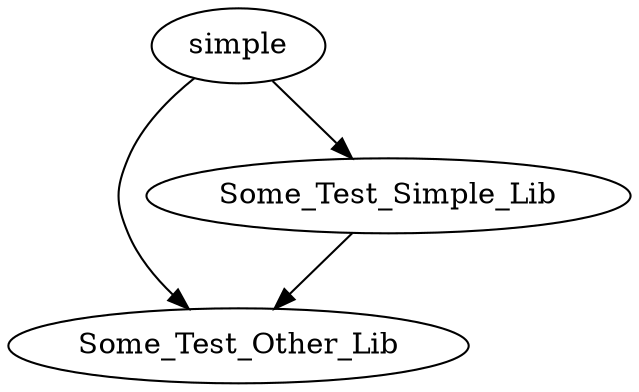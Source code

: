 digraph wider_coverage {
  simple -> Some_Test_Other_Lib;
  simple -> Some_Test_Simple_Lib;
  Some_Test_Simple_Lib -> Some_Test_Other_Lib;
}
